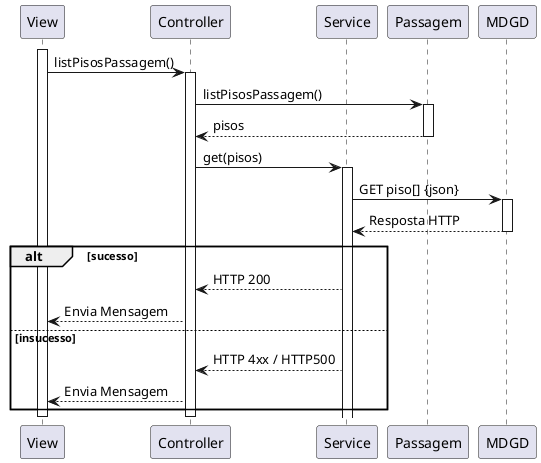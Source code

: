 @startuml vp3
participant View as view
participant Controller as ctrl
participant Service as svc
participant Passagem as model
participant MDGD as be

activate view
view -> ctrl : listPisosPassagem()
activate ctrl
ctrl -> model : listPisosPassagem()
activate model
model --> ctrl : pisos
deactivate model
ctrl -> svc: get(pisos)
activate svc
svc -> be: GET piso[] {json}
activate be
be --> svc : Resposta HTTP
deactivate be
alt sucesso 
svc --> ctrl : HTTP 200
ctrl --> view : Envia Mensagem
else insucesso
svc --> ctrl : HTTP 4xx / HTTP500
ctrl --> view : Envia Mensagem
end
deactivate view
deactivate ctrl
@enduml